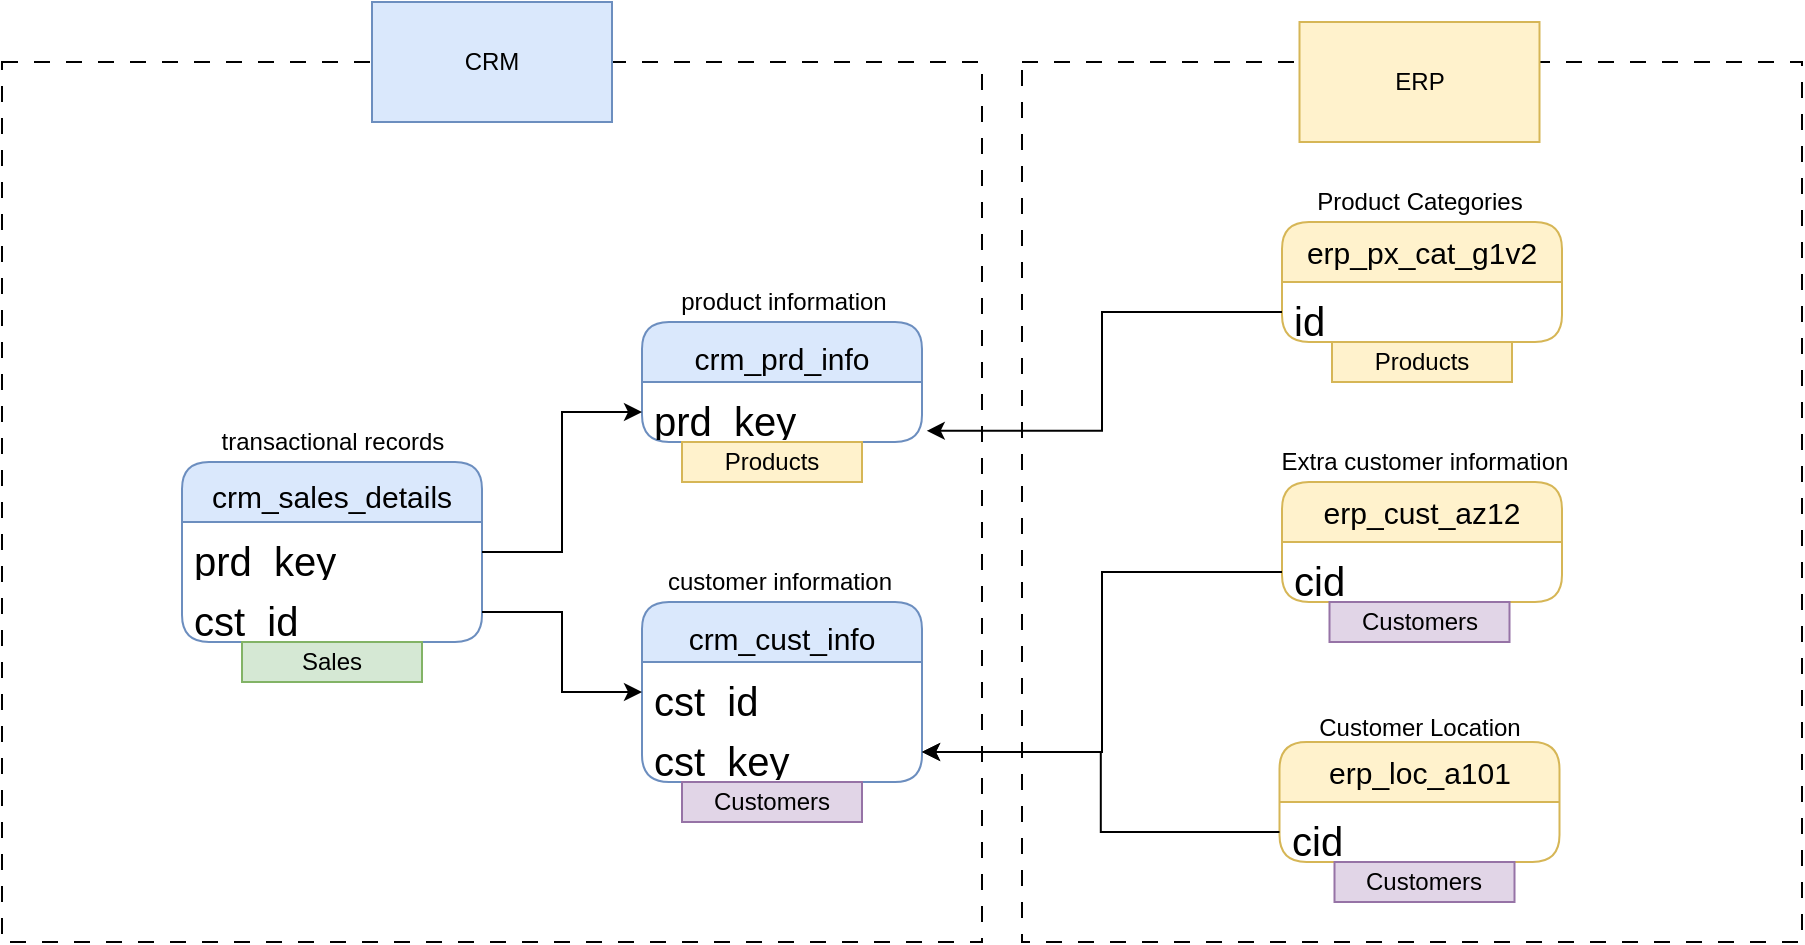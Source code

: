 <mxfile version="28.1.2">
  <diagram name="Page-1" id="9DWRbn6XYm9ygqhjPftH">
    <mxGraphModel dx="1892" dy="696" grid="1" gridSize="10" guides="1" tooltips="1" connect="1" arrows="1" fold="1" page="1" pageScale="1" pageWidth="850" pageHeight="1100" math="0" shadow="0">
      <root>
        <mxCell id="0" />
        <mxCell id="1" parent="0" />
        <mxCell id="ky70swWBDqQfB5chGUHx-43" value="" style="rounded=0;whiteSpace=wrap;html=1;fillColor=none;strokeColor=default;dashed=1;dashPattern=8 8;" parent="1" vertex="1">
          <mxGeometry x="-490" y="70" width="490" height="440" as="geometry" />
        </mxCell>
        <object label="&lt;div&gt;&lt;br&gt;&lt;/div&gt;&lt;div&gt;&lt;br&gt;&lt;/div&gt;&lt;div&gt;&lt;br&gt;&lt;/div&gt;&lt;div&gt;&lt;br&gt;&lt;/div&gt;&lt;div&gt;&lt;br&gt;&lt;/div&gt;&lt;div&gt;&lt;br&gt;&lt;/div&gt;&lt;div&gt;&lt;br&gt;&lt;/div&gt;" id="ky70swWBDqQfB5chGUHx-44">
          <mxCell style="rounded=0;whiteSpace=wrap;html=1;fillColor=none;dashed=1;dashPattern=8 8;fontFamily=Helvetica;" parent="1" vertex="1">
            <mxGeometry x="20" y="70" width="390" height="440" as="geometry" />
          </mxCell>
        </object>
        <mxCell id="ky70swWBDqQfB5chGUHx-49" value="CRM" style="rounded=0;whiteSpace=wrap;html=1;fillColor=#dae8fc;strokeColor=#6c8ebf;" parent="1" vertex="1">
          <mxGeometry x="-305" y="40" width="120" height="60" as="geometry" />
        </mxCell>
        <mxCell id="ky70swWBDqQfB5chGUHx-50" value="ERP" style="rounded=0;whiteSpace=wrap;html=1;fillColor=#fff2cc;strokeColor=#d6b656;" parent="1" vertex="1">
          <mxGeometry x="158.75" y="50" width="120" height="60" as="geometry" />
        </mxCell>
        <mxCell id="ehDM303ufLC4lNJ84bsM-21" value="&lt;font style=&quot;font-size: 15px;&quot;&gt;crm_cust_info&lt;/font&gt;" style="swimlane;fontStyle=0;childLayout=stackLayout;horizontal=1;startSize=30;horizontalStack=0;resizeParent=1;resizeParentMax=0;resizeLast=0;collapsible=1;marginBottom=0;whiteSpace=wrap;html=1;rounded=1;fillColor=#dae8fc;strokeColor=#6c8ebf;fontSize=26;" vertex="1" parent="1">
          <mxGeometry x="-170" y="340" width="140" height="90" as="geometry" />
        </mxCell>
        <mxCell id="ehDM303ufLC4lNJ84bsM-22" value="&lt;font style=&quot;font-size: 20px;&quot;&gt;cst_id&lt;/font&gt;" style="text;strokeColor=none;fillColor=none;align=left;verticalAlign=middle;spacingLeft=4;spacingRight=4;overflow=hidden;points=[[0,0.5],[1,0.5]];portConstraint=eastwest;rotatable=0;whiteSpace=wrap;html=1;fontSize=26;" vertex="1" parent="ehDM303ufLC4lNJ84bsM-21">
          <mxGeometry y="30" width="140" height="30" as="geometry" />
        </mxCell>
        <mxCell id="ehDM303ufLC4lNJ84bsM-23" value="&lt;span style=&quot;font-size: 20px;&quot;&gt;cst_key&lt;/span&gt;" style="text;strokeColor=none;fillColor=none;align=left;verticalAlign=middle;spacingLeft=4;spacingRight=4;overflow=hidden;points=[[0,0.5],[1,0.5]];portConstraint=eastwest;rotatable=0;whiteSpace=wrap;html=1;fontSize=26;" vertex="1" parent="ehDM303ufLC4lNJ84bsM-21">
          <mxGeometry y="60" width="140" height="30" as="geometry" />
        </mxCell>
        <mxCell id="ehDM303ufLC4lNJ84bsM-24" value="customer information" style="text;html=1;align=center;verticalAlign=middle;whiteSpace=wrap;rounded=0;" vertex="1" parent="1">
          <mxGeometry x="-166.25" y="320" width="130" height="20" as="geometry" />
        </mxCell>
        <mxCell id="ehDM303ufLC4lNJ84bsM-25" value="&lt;font style=&quot;font-size: 15px;&quot;&gt;crm_prd_info&lt;/font&gt;" style="swimlane;fontStyle=0;childLayout=stackLayout;horizontal=1;startSize=30;horizontalStack=0;resizeParent=1;resizeParentMax=0;resizeLast=0;collapsible=1;marginBottom=0;whiteSpace=wrap;html=1;rounded=1;fillColor=#dae8fc;strokeColor=#6c8ebf;fontSize=26;" vertex="1" parent="1">
          <mxGeometry x="-170" y="200" width="140" height="60" as="geometry" />
        </mxCell>
        <mxCell id="ehDM303ufLC4lNJ84bsM-26" value="&lt;font style=&quot;font-size: 20px;&quot;&gt;prd_key&lt;/font&gt;" style="text;strokeColor=none;fillColor=none;align=left;verticalAlign=middle;spacingLeft=4;spacingRight=4;overflow=hidden;points=[[0,0.5],[1,0.5]];portConstraint=eastwest;rotatable=0;whiteSpace=wrap;html=1;fontSize=26;" vertex="1" parent="ehDM303ufLC4lNJ84bsM-25">
          <mxGeometry y="30" width="140" height="30" as="geometry" />
        </mxCell>
        <mxCell id="ehDM303ufLC4lNJ84bsM-27" value="product information" style="text;html=1;align=center;verticalAlign=middle;whiteSpace=wrap;rounded=0;" vertex="1" parent="1">
          <mxGeometry x="-162.5" y="180" width="126.25" height="20" as="geometry" />
        </mxCell>
        <mxCell id="ehDM303ufLC4lNJ84bsM-28" value="&lt;font style=&quot;font-size: 15px;&quot;&gt;crm_sales_details&lt;/font&gt;" style="swimlane;fontStyle=0;childLayout=stackLayout;horizontal=1;startSize=30;horizontalStack=0;resizeParent=1;resizeParentMax=0;resizeLast=0;collapsible=1;marginBottom=0;whiteSpace=wrap;html=1;rounded=1;fillColor=#dae8fc;strokeColor=#6c8ebf;fontSize=20;swimlaneLine=1;glass=0;shadow=0;" vertex="1" parent="1">
          <mxGeometry x="-400" y="270" width="150" height="90" as="geometry">
            <mxRectangle x="40" y="270" width="160" height="40" as="alternateBounds" />
          </mxGeometry>
        </mxCell>
        <mxCell id="ehDM303ufLC4lNJ84bsM-29" value="&lt;font style=&quot;font-size: 20px;&quot;&gt;prd_key&lt;/font&gt;" style="text;strokeColor=none;fillColor=none;align=left;verticalAlign=middle;spacingLeft=4;spacingRight=4;overflow=hidden;points=[[0,0.5],[1,0.5]];portConstraint=eastwest;rotatable=0;whiteSpace=wrap;html=1;fontSize=26;" vertex="1" parent="ehDM303ufLC4lNJ84bsM-28">
          <mxGeometry y="30" width="150" height="30" as="geometry" />
        </mxCell>
        <mxCell id="ehDM303ufLC4lNJ84bsM-30" value="&lt;font style=&quot;font-size: 20px;&quot;&gt;cst_id&lt;/font&gt;" style="text;strokeColor=none;fillColor=none;align=left;verticalAlign=middle;spacingLeft=4;spacingRight=4;overflow=hidden;points=[[0,0.5],[1,0.5]];portConstraint=eastwest;rotatable=0;whiteSpace=wrap;html=1;fontSize=26;" vertex="1" parent="ehDM303ufLC4lNJ84bsM-28">
          <mxGeometry y="60" width="150" height="30" as="geometry" />
        </mxCell>
        <mxCell id="ehDM303ufLC4lNJ84bsM-31" value="transactional records" style="text;html=1;align=center;verticalAlign=middle;whiteSpace=wrap;rounded=0;" vertex="1" parent="1">
          <mxGeometry x="-392.5" y="250" width="135" height="20" as="geometry" />
        </mxCell>
        <mxCell id="ehDM303ufLC4lNJ84bsM-32" value="&lt;font style=&quot;font-size: 15px;&quot;&gt;erp_&lt;span style=&quot;background-color: transparent; color: light-dark(rgb(0, 0, 0), rgb(255, 255, 255));&quot;&gt;cust_az12&lt;/span&gt;&lt;/font&gt;" style="swimlane;fontStyle=0;childLayout=stackLayout;horizontal=1;startSize=30;horizontalStack=0;resizeParent=1;resizeParentMax=0;resizeLast=0;collapsible=1;marginBottom=0;whiteSpace=wrap;html=1;rounded=1;fillColor=#fff2cc;strokeColor=#d6b656;fontSize=10;" vertex="1" parent="1">
          <mxGeometry x="150" y="280" width="140" height="60" as="geometry" />
        </mxCell>
        <mxCell id="ehDM303ufLC4lNJ84bsM-33" value="&lt;font style=&quot;font-size: 20px;&quot;&gt;cid&lt;/font&gt;" style="text;strokeColor=none;fillColor=none;align=left;verticalAlign=middle;spacingLeft=4;spacingRight=4;overflow=hidden;points=[[0,0.5],[1,0.5]];portConstraint=eastwest;rotatable=0;whiteSpace=wrap;html=1;fontSize=26;" vertex="1" parent="ehDM303ufLC4lNJ84bsM-32">
          <mxGeometry y="30" width="140" height="30" as="geometry" />
        </mxCell>
        <mxCell id="ehDM303ufLC4lNJ84bsM-34" value="Extra customer information" style="text;html=1;align=center;verticalAlign=middle;whiteSpace=wrap;rounded=0;" vertex="1" parent="1">
          <mxGeometry x="138.75" y="260" width="165" height="20" as="geometry" />
        </mxCell>
        <mxCell id="ehDM303ufLC4lNJ84bsM-35" value="Customer Location" style="text;html=1;align=center;verticalAlign=middle;whiteSpace=wrap;rounded=0;" vertex="1" parent="1">
          <mxGeometry x="138.75" y="395" width="160" height="15" as="geometry" />
        </mxCell>
        <mxCell id="ehDM303ufLC4lNJ84bsM-36" value="&lt;font style=&quot;font-size: 15px;&quot;&gt;erp_loc&lt;span style=&quot;background-color: transparent; color: light-dark(rgb(0, 0, 0), rgb(255, 255, 255));&quot;&gt;_a101&lt;/span&gt;&lt;/font&gt;" style="swimlane;fontStyle=0;childLayout=stackLayout;horizontal=1;startSize=30;horizontalStack=0;resizeParent=1;resizeParentMax=0;resizeLast=0;collapsible=1;marginBottom=0;whiteSpace=wrap;html=1;rounded=1;fillColor=#fff2cc;strokeColor=#d6b656;fontSize=10;" vertex="1" parent="1">
          <mxGeometry x="148.75" y="410" width="140" height="60" as="geometry" />
        </mxCell>
        <mxCell id="ehDM303ufLC4lNJ84bsM-37" value="&lt;font style=&quot;font-size: 20px;&quot;&gt;cid&lt;/font&gt;" style="text;strokeColor=none;fillColor=none;align=left;verticalAlign=middle;spacingLeft=4;spacingRight=4;overflow=hidden;points=[[0,0.5],[1,0.5]];portConstraint=eastwest;rotatable=0;whiteSpace=wrap;html=1;fontSize=26;" vertex="1" parent="ehDM303ufLC4lNJ84bsM-36">
          <mxGeometry y="30" width="140" height="30" as="geometry" />
        </mxCell>
        <mxCell id="ehDM303ufLC4lNJ84bsM-38" value="Product Categories" style="text;html=1;align=center;verticalAlign=middle;whiteSpace=wrap;rounded=0;" vertex="1" parent="1">
          <mxGeometry x="150" y="130" width="137.5" height="20" as="geometry" />
        </mxCell>
        <mxCell id="ehDM303ufLC4lNJ84bsM-39" value="&lt;font style=&quot;font-size: 15px;&quot;&gt;erp_px_cat&lt;span style=&quot;background-color: transparent; color: light-dark(rgb(0, 0, 0), rgb(255, 255, 255));&quot;&gt;_g1v2&lt;/span&gt;&lt;/font&gt;" style="swimlane;fontStyle=0;childLayout=stackLayout;horizontal=1;startSize=30;horizontalStack=0;resizeParent=1;resizeParentMax=0;resizeLast=0;collapsible=1;marginBottom=0;whiteSpace=wrap;html=1;rounded=1;fillColor=#fff2cc;strokeColor=#d6b656;fontSize=10;" vertex="1" parent="1">
          <mxGeometry x="150" y="150" width="140" height="60" as="geometry" />
        </mxCell>
        <mxCell id="ehDM303ufLC4lNJ84bsM-40" value="&lt;font style=&quot;font-size: 20px;&quot;&gt;id&lt;/font&gt;" style="text;strokeColor=none;fillColor=none;align=left;verticalAlign=middle;spacingLeft=4;spacingRight=4;overflow=hidden;points=[[0,0.5],[1,0.5]];portConstraint=eastwest;rotatable=0;whiteSpace=wrap;html=1;fontSize=26;" vertex="1" parent="ehDM303ufLC4lNJ84bsM-39">
          <mxGeometry y="30" width="140" height="30" as="geometry" />
        </mxCell>
        <mxCell id="ehDM303ufLC4lNJ84bsM-41" value="Products" style="text;html=1;strokeColor=#d6b656;fillColor=#fff2cc;align=center;verticalAlign=middle;whiteSpace=wrap;overflow=hidden;" vertex="1" parent="1">
          <mxGeometry x="-150" y="260" width="90" height="20" as="geometry" />
        </mxCell>
        <mxCell id="ehDM303ufLC4lNJ84bsM-42" value="Customers" style="text;html=1;strokeColor=#9673a6;fillColor=#e1d5e7;align=center;verticalAlign=middle;whiteSpace=wrap;overflow=hidden;" vertex="1" parent="1">
          <mxGeometry x="-150" y="430" width="90" height="20" as="geometry" />
        </mxCell>
        <mxCell id="ehDM303ufLC4lNJ84bsM-43" value="Sales" style="text;html=1;strokeColor=#82b366;fillColor=#d5e8d4;align=center;verticalAlign=middle;whiteSpace=wrap;overflow=hidden;" vertex="1" parent="1">
          <mxGeometry x="-370" y="360" width="90" height="20" as="geometry" />
        </mxCell>
        <mxCell id="ehDM303ufLC4lNJ84bsM-44" value="Products" style="text;html=1;strokeColor=#d6b656;fillColor=#fff2cc;align=center;verticalAlign=middle;whiteSpace=wrap;overflow=hidden;" vertex="1" parent="1">
          <mxGeometry x="175" y="210" width="90" height="20" as="geometry" />
        </mxCell>
        <mxCell id="ehDM303ufLC4lNJ84bsM-45" value="Customers" style="text;html=1;strokeColor=#9673a6;fillColor=#e1d5e7;align=center;verticalAlign=middle;whiteSpace=wrap;overflow=hidden;" vertex="1" parent="1">
          <mxGeometry x="173.75" y="340" width="90" height="20" as="geometry" />
        </mxCell>
        <mxCell id="ehDM303ufLC4lNJ84bsM-46" style="edgeStyle=orthogonalEdgeStyle;rounded=0;orthogonalLoop=1;jettySize=auto;html=1;exitX=1;exitY=0.5;exitDx=0;exitDy=0;entryX=0;entryY=0.5;entryDx=0;entryDy=0;" edge="1" parent="1" source="ehDM303ufLC4lNJ84bsM-29" target="ehDM303ufLC4lNJ84bsM-26">
          <mxGeometry relative="1" as="geometry" />
        </mxCell>
        <mxCell id="ehDM303ufLC4lNJ84bsM-47" style="edgeStyle=orthogonalEdgeStyle;rounded=0;orthogonalLoop=1;jettySize=auto;html=1;exitX=1;exitY=0.5;exitDx=0;exitDy=0;" edge="1" parent="1" source="ehDM303ufLC4lNJ84bsM-30" target="ehDM303ufLC4lNJ84bsM-22">
          <mxGeometry relative="1" as="geometry" />
        </mxCell>
        <mxCell id="ehDM303ufLC4lNJ84bsM-48" value="Customers" style="text;html=1;strokeColor=#9673a6;fillColor=#e1d5e7;align=center;verticalAlign=middle;whiteSpace=wrap;overflow=hidden;" vertex="1" parent="1">
          <mxGeometry x="176.25" y="470" width="90" height="20" as="geometry" />
        </mxCell>
        <mxCell id="ehDM303ufLC4lNJ84bsM-49" style="edgeStyle=orthogonalEdgeStyle;rounded=0;orthogonalLoop=1;jettySize=auto;html=1;exitX=0;exitY=0.5;exitDx=0;exitDy=0;entryX=1.017;entryY=0.813;entryDx=0;entryDy=0;entryPerimeter=0;" edge="1" parent="1" source="ehDM303ufLC4lNJ84bsM-40" target="ehDM303ufLC4lNJ84bsM-26">
          <mxGeometry relative="1" as="geometry" />
        </mxCell>
        <mxCell id="ehDM303ufLC4lNJ84bsM-50" style="edgeStyle=orthogonalEdgeStyle;rounded=0;orthogonalLoop=1;jettySize=auto;html=1;exitX=0;exitY=0.5;exitDx=0;exitDy=0;entryX=1;entryY=0.5;entryDx=0;entryDy=0;" edge="1" parent="1" source="ehDM303ufLC4lNJ84bsM-33" target="ehDM303ufLC4lNJ84bsM-23">
          <mxGeometry relative="1" as="geometry" />
        </mxCell>
        <mxCell id="ehDM303ufLC4lNJ84bsM-51" style="edgeStyle=orthogonalEdgeStyle;rounded=0;orthogonalLoop=1;jettySize=auto;html=1;exitX=0;exitY=0.5;exitDx=0;exitDy=0;entryX=1;entryY=0.5;entryDx=0;entryDy=0;" edge="1" parent="1" source="ehDM303ufLC4lNJ84bsM-37" target="ehDM303ufLC4lNJ84bsM-23">
          <mxGeometry relative="1" as="geometry" />
        </mxCell>
      </root>
    </mxGraphModel>
  </diagram>
</mxfile>
